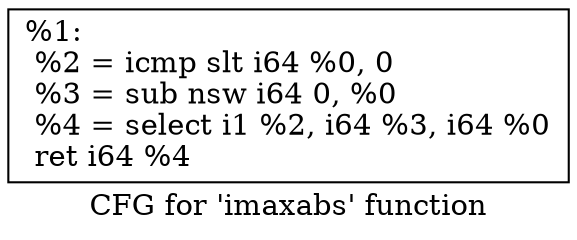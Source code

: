 digraph "CFG for 'imaxabs' function" {
	label="CFG for 'imaxabs' function";

	Node0x1e29980 [shape=record,label="{%1:\l  %2 = icmp slt i64 %0, 0\l  %3 = sub nsw i64 0, %0\l  %4 = select i1 %2, i64 %3, i64 %0\l  ret i64 %4\l}"];
}
